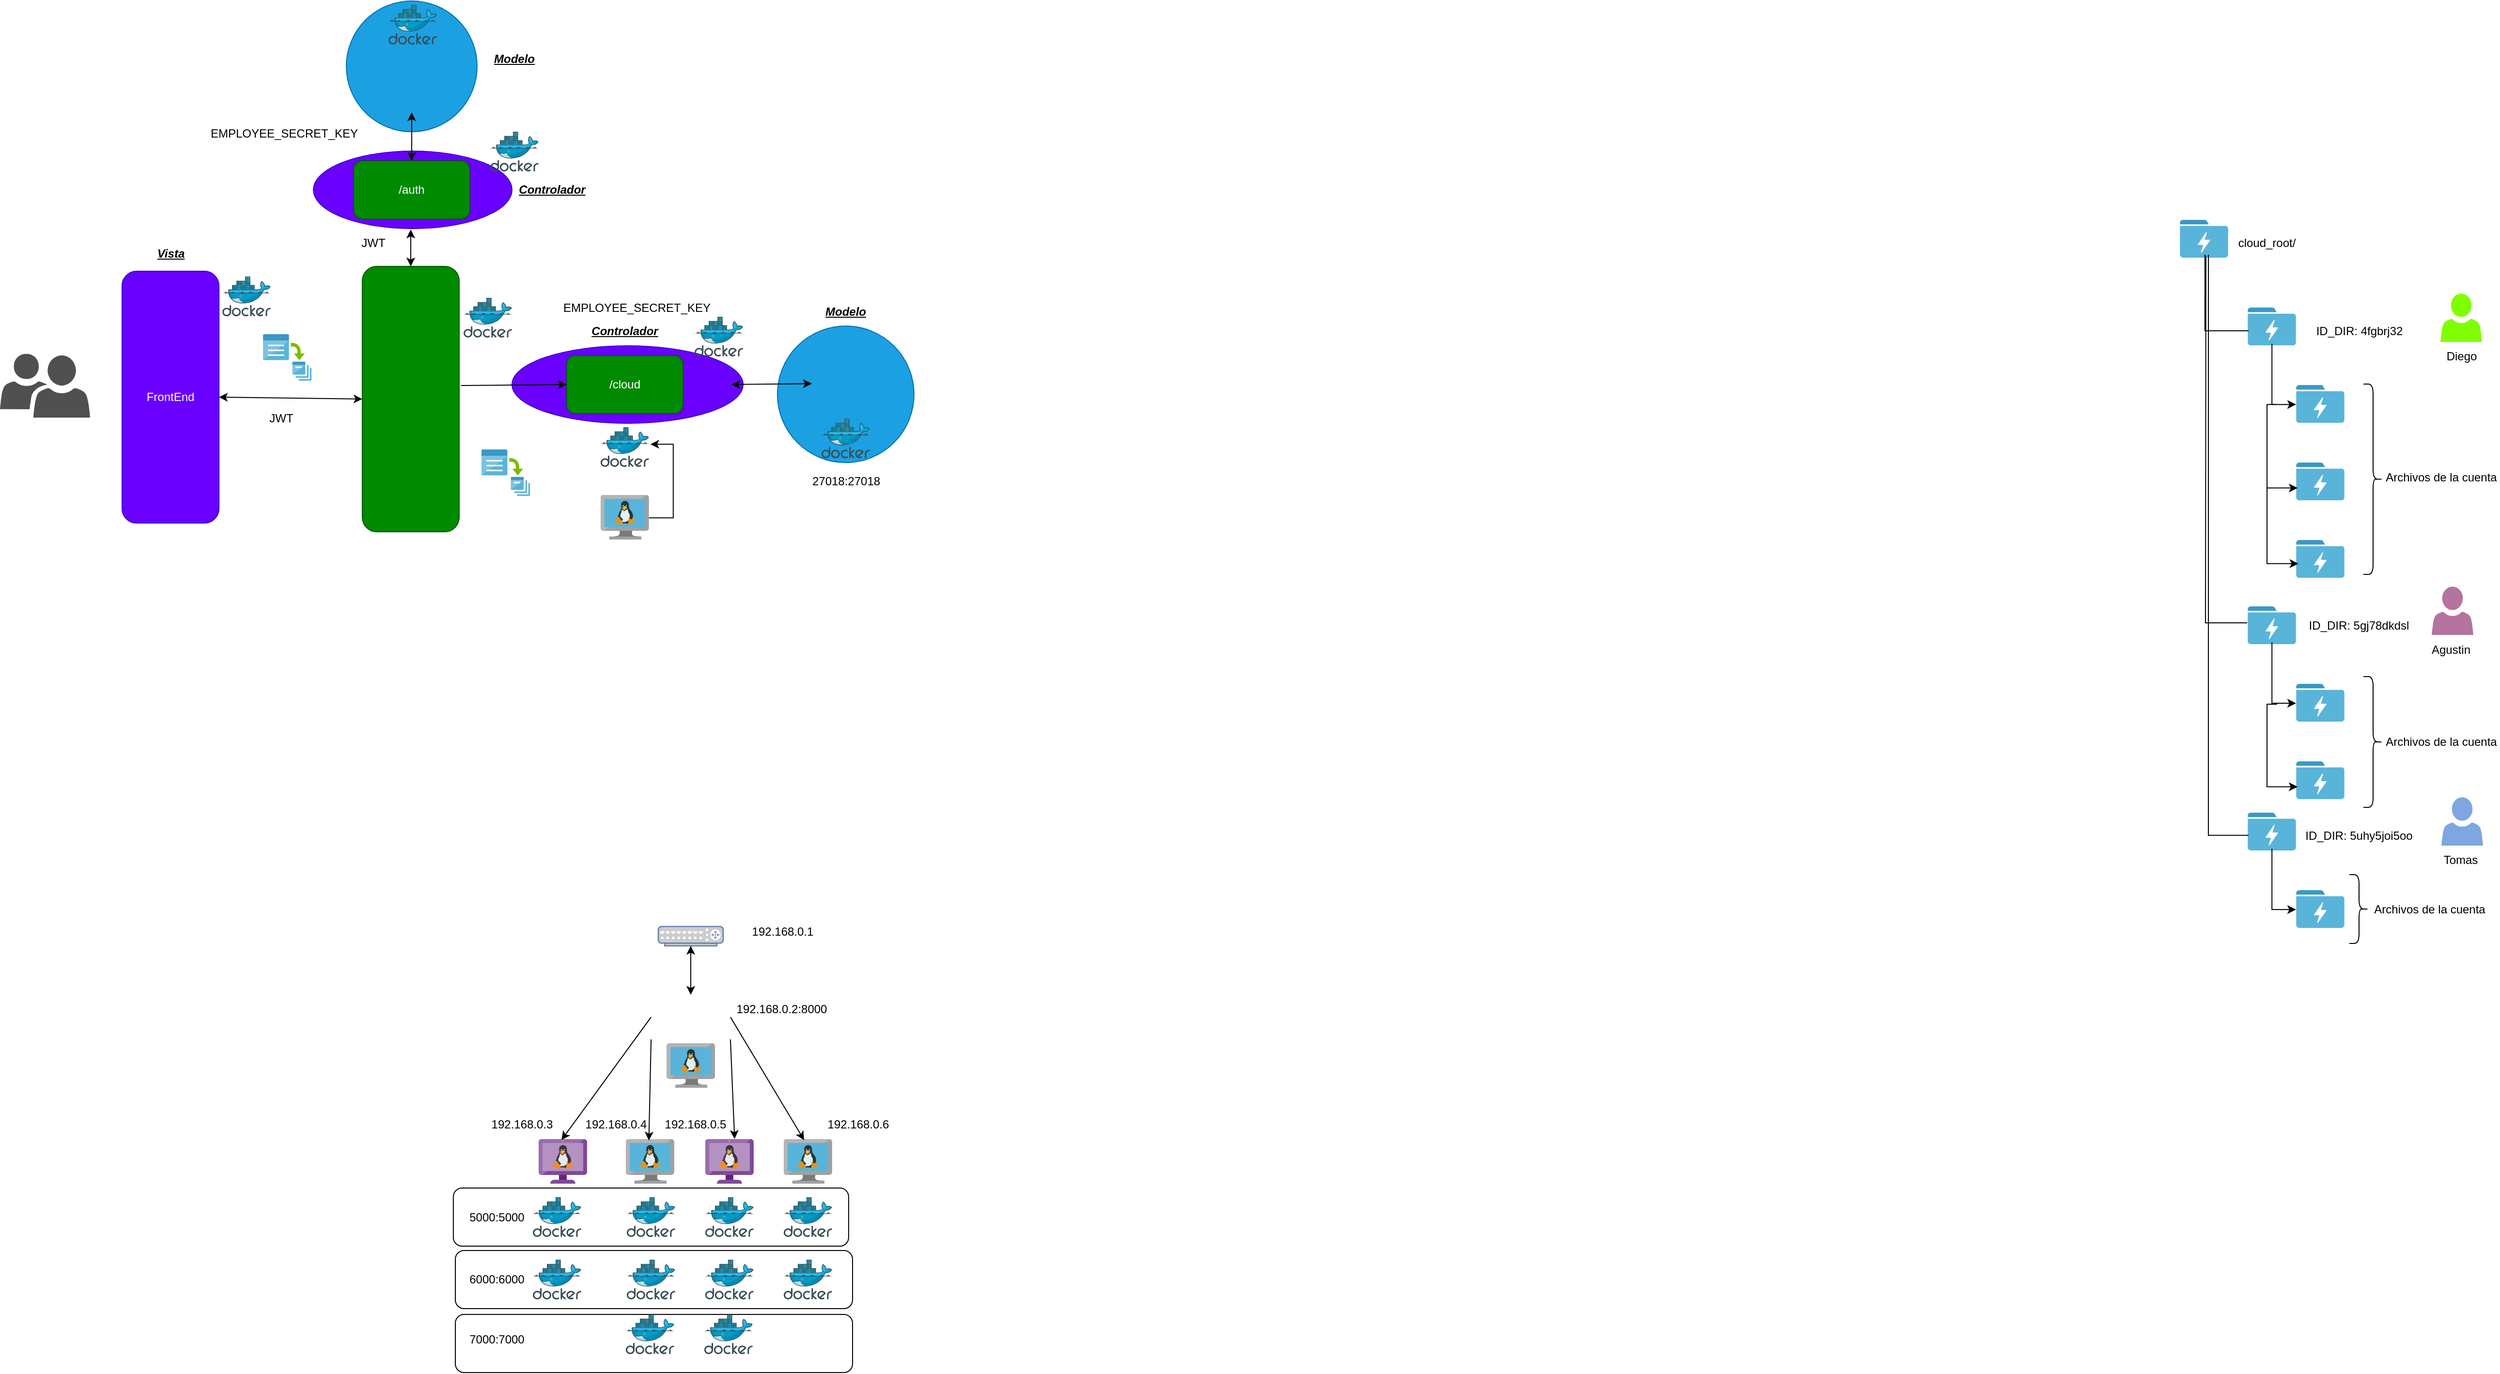 <mxfile>
    <diagram name="Página-1" id="3RQDp_vYsMKsHzHc4yRh">
        <mxGraphModel dx="175" dy="556" grid="1" gridSize="10" guides="1" tooltips="1" connect="1" arrows="1" fold="1" page="1" pageScale="1" pageWidth="827" pageHeight="1169" math="0" shadow="0">
            <root>
                <mxCell id="0"/>
                <mxCell id="1" parent="0"/>
                <mxCell id="14" value="" style="ellipse;whiteSpace=wrap;html=1;fillColor=#6a00ff;fontColor=#ffffff;strokeColor=#3700CC;" vertex="1" parent="1">
                    <mxGeometry x="1368.51" y="520" width="238.53" height="80" as="geometry"/>
                </mxCell>
                <mxCell id="13" value="" style="ellipse;whiteSpace=wrap;html=1;fillColor=#6a00ff;fontColor=#ffffff;strokeColor=#3700CC;" vertex="1" parent="1">
                    <mxGeometry x="1163.48" y="319" width="205.03" height="80" as="geometry"/>
                </mxCell>
                <mxCell id="9" value="" style="ellipse;whiteSpace=wrap;html=1;aspect=fixed;fillColor=#1ba1e2;fontColor=#ffffff;strokeColor=#006EAF;" vertex="1" parent="1">
                    <mxGeometry x="1642.46" y="499.59" width="140.97" height="140.97" as="geometry"/>
                </mxCell>
                <mxCell id="8" value="" style="ellipse;whiteSpace=wrap;html=1;aspect=fixed;fillColor=#1ba1e2;fontColor=#ffffff;strokeColor=#006EAF;" vertex="1" parent="1">
                    <mxGeometry x="1197.47" y="164" width="135" height="135" as="geometry"/>
                </mxCell>
                <mxCell id="InMVxaxeCT_G5kLAHGeh-51" value="" style="rounded=1;whiteSpace=wrap;html=1;" parent="1" vertex="1">
                    <mxGeometry x="1310" y="1520" width="410" height="60" as="geometry"/>
                </mxCell>
                <mxCell id="InMVxaxeCT_G5kLAHGeh-50" value="" style="rounded=1;whiteSpace=wrap;html=1;" parent="1" vertex="1">
                    <mxGeometry x="1310" y="1454" width="410" height="60" as="geometry"/>
                </mxCell>
                <mxCell id="InMVxaxeCT_G5kLAHGeh-49" value="" style="rounded=1;whiteSpace=wrap;html=1;" parent="1" vertex="1">
                    <mxGeometry x="1307.95" y="1389.5" width="408" height="60" as="geometry"/>
                </mxCell>
                <mxCell id="np63MpRmcKCv9q-ggZMW-1" value="" style="rounded=1;whiteSpace=wrap;html=1;rotation=90;fillColor=#008a00;fontColor=#ffffff;strokeColor=#005700;" parent="1" vertex="1">
                    <mxGeometry x="1126.97" y="525" width="274" height="100" as="geometry"/>
                </mxCell>
                <mxCell id="np63MpRmcKCv9q-ggZMW-4" value="" style="endArrow=classic;html=1;rounded=0;exitX=0.449;exitY=-0.018;exitDx=0;exitDy=0;entryX=0;entryY=0.5;entryDx=0;entryDy=0;exitPerimeter=0;" parent="1" source="np63MpRmcKCv9q-ggZMW-1" target="np63MpRmcKCv9q-ggZMW-9" edge="1">
                    <mxGeometry width="50" height="50" relative="1" as="geometry">
                        <mxPoint x="1476.97" y="610" as="sourcePoint"/>
                        <mxPoint x="1416.97" y="575" as="targetPoint"/>
                    </mxGeometry>
                </mxCell>
                <mxCell id="np63MpRmcKCv9q-ggZMW-9" value="/cloud" style="rounded=1;whiteSpace=wrap;html=1;fillColor=#008a00;fontColor=#ffffff;strokeColor=#005700;" parent="1" vertex="1">
                    <mxGeometry x="1424.92" y="530" width="120" height="60" as="geometry"/>
                </mxCell>
                <mxCell id="np63MpRmcKCv9q-ggZMW-12" value="" style="image;sketch=0;aspect=fixed;html=1;points=[];align=center;fontSize=12;image=img/lib/mscae/Docker.svg;" parent="1" vertex="1">
                    <mxGeometry x="1459.92" y="604" width="50" height="41" as="geometry"/>
                </mxCell>
                <mxCell id="np63MpRmcKCv9q-ggZMW-19" value="" style="image;sketch=0;aspect=fixed;html=1;points=[];align=center;fontSize=12;image=img/lib/mscae/VM_Linux.svg;" parent="1" vertex="1">
                    <mxGeometry x="1459.92" y="674" width="50" height="46" as="geometry"/>
                </mxCell>
                <mxCell id="np63MpRmcKCv9q-ggZMW-21" value="" style="endArrow=classic;html=1;rounded=0;exitX=1;exitY=0.514;exitDx=0;exitDy=0;exitPerimeter=0;entryX=1.027;entryY=0.431;entryDx=0;entryDy=0;entryPerimeter=0;edgeStyle=elbowEdgeStyle;" parent="1" source="np63MpRmcKCv9q-ggZMW-19" target="np63MpRmcKCv9q-ggZMW-12" edge="1">
                    <mxGeometry width="50" height="50" relative="1" as="geometry">
                        <mxPoint x="1644.92" y="544" as="sourcePoint"/>
                        <mxPoint x="1694.92" y="494" as="targetPoint"/>
                        <Array as="points">
                            <mxPoint x="1534.92" y="654"/>
                        </Array>
                    </mxGeometry>
                </mxCell>
                <mxCell id="np63MpRmcKCv9q-ggZMW-25" value="" style="shape=image;verticalLabelPosition=bottom;labelBackgroundColor=default;verticalAlign=top;aspect=fixed;imageAspect=0;image=https://www.f5.com/go/product/welcome-to-nginx.socialImage.png;" parent="1" vertex="1">
                    <mxGeometry x="1223.02" y="550" width="81.89" height="46.06" as="geometry"/>
                </mxCell>
                <mxCell id="np63MpRmcKCv9q-ggZMW-26" value="FrontEnd" style="rounded=1;whiteSpace=wrap;html=1;fillColor=#6a00ff;fontColor=#ffffff;strokeColor=#3700CC;" parent="1" vertex="1">
                    <mxGeometry x="966" y="443.03" width="100" height="260" as="geometry"/>
                </mxCell>
                <mxCell id="np63MpRmcKCv9q-ggZMW-27" value="" style="endArrow=classic;startArrow=classic;html=1;rounded=0;exitX=1;exitY=0.5;exitDx=0;exitDy=0;entryX=0.5;entryY=1;entryDx=0;entryDy=0;" parent="1" source="np63MpRmcKCv9q-ggZMW-26" target="np63MpRmcKCv9q-ggZMW-1" edge="1">
                    <mxGeometry width="50" height="50" relative="1" as="geometry">
                        <mxPoint x="1236.97" y="520" as="sourcePoint"/>
                        <mxPoint x="1286.97" y="470" as="targetPoint"/>
                    </mxGeometry>
                </mxCell>
                <mxCell id="np63MpRmcKCv9q-ggZMW-29" value="" style="sketch=0;pointerEvents=1;shadow=0;dashed=0;html=1;strokeColor=none;labelPosition=center;verticalLabelPosition=bottom;verticalAlign=top;align=center;fillColor=#505050;shape=mxgraph.mscae.intune.user_group" parent="1" vertex="1">
                    <mxGeometry x="840" y="528.09" width="93" height="66" as="geometry"/>
                </mxCell>
                <mxCell id="np63MpRmcKCv9q-ggZMW-30" value="" style="image;sketch=0;aspect=fixed;html=1;points=[];align=center;fontSize=12;image=img/lib/mscae/Batch_Accounts.svg;" parent="1" vertex="1">
                    <mxGeometry x="1111.5" y="508" width="50" height="48" as="geometry"/>
                </mxCell>
                <mxCell id="np63MpRmcKCv9q-ggZMW-33" value="" style="image;sketch=0;aspect=fixed;html=1;points=[];align=center;fontSize=12;image=img/lib/mscae/Batch_Accounts.svg;" parent="1" vertex="1">
                    <mxGeometry x="1336.97" y="627" width="50" height="48" as="geometry"/>
                </mxCell>
                <mxCell id="np63MpRmcKCv9q-ggZMW-35" value="" style="shape=image;verticalLabelPosition=bottom;labelBackgroundColor=default;verticalAlign=top;aspect=fixed;imageAspect=0;image=https://cdn.worldvectorlogo.com/logos/fastapi.svg;" parent="1" vertex="1">
                    <mxGeometry x="1554.92" y="540" width="40" height="40" as="geometry"/>
                </mxCell>
                <mxCell id="np63MpRmcKCv9q-ggZMW-41" value="EMPLOYEE_SECRET_KEY" style="text;html=1;align=center;verticalAlign=middle;resizable=0;points=[];autosize=1;strokeColor=none;fillColor=none;" parent="1" vertex="1">
                    <mxGeometry x="1043.02" y="285.5" width="180" height="30" as="geometry"/>
                </mxCell>
                <mxCell id="np63MpRmcKCv9q-ggZMW-42" value="" style="image;sketch=0;aspect=fixed;html=1;points=[];align=center;fontSize=12;image=img/lib/mscae/Data_Lake_Store.svg;" parent="1" vertex="1">
                    <mxGeometry x="3160" y="480.56" width="50" height="39" as="geometry"/>
                </mxCell>
                <mxCell id="np63MpRmcKCv9q-ggZMW-43" value="" style="image;sketch=0;aspect=fixed;html=1;points=[];align=center;fontSize=12;image=img/lib/mscae/Data_Lake_Store.svg;" parent="1" vertex="1">
                    <mxGeometry x="3210" y="560.56" width="50" height="39" as="geometry"/>
                </mxCell>
                <mxCell id="np63MpRmcKCv9q-ggZMW-44" value="" style="image;sketch=0;aspect=fixed;html=1;points=[];align=center;fontSize=12;image=img/lib/mscae/Data_Lake_Store.svg;" parent="1" vertex="1">
                    <mxGeometry x="3210" y="640.56" width="50" height="39" as="geometry"/>
                </mxCell>
                <mxCell id="np63MpRmcKCv9q-ggZMW-45" value="" style="image;sketch=0;aspect=fixed;html=1;points=[];align=center;fontSize=12;image=img/lib/mscae/Data_Lake_Store.svg;" parent="1" vertex="1">
                    <mxGeometry x="3210" y="720.56" width="50" height="39" as="geometry"/>
                </mxCell>
                <mxCell id="np63MpRmcKCv9q-ggZMW-46" value="" style="endArrow=classic;html=1;rounded=0;exitX=0.502;exitY=0.956;exitDx=0;exitDy=0;exitPerimeter=0;edgeStyle=orthogonalEdgeStyle;" parent="1" source="np63MpRmcKCv9q-ggZMW-42" edge="1">
                    <mxGeometry width="50" height="50" relative="1" as="geometry">
                        <mxPoint x="3290" y="590.56" as="sourcePoint"/>
                        <mxPoint x="3210" y="580.56" as="targetPoint"/>
                        <Array as="points">
                            <mxPoint x="3185" y="580.56"/>
                        </Array>
                    </mxGeometry>
                </mxCell>
                <mxCell id="np63MpRmcKCv9q-ggZMW-47" value="" style="endArrow=classic;html=1;rounded=0;entryX=0.032;entryY=0.673;entryDx=0;entryDy=0;entryPerimeter=0;edgeStyle=orthogonalEdgeStyle;" parent="1" target="np63MpRmcKCv9q-ggZMW-44" edge="1">
                    <mxGeometry width="50" height="50" relative="1" as="geometry">
                        <mxPoint x="3190" y="580.56" as="sourcePoint"/>
                        <mxPoint x="3330" y="640.56" as="targetPoint"/>
                        <Array as="points">
                            <mxPoint x="3180" y="581.56"/>
                            <mxPoint x="3180" y="666.56"/>
                        </Array>
                    </mxGeometry>
                </mxCell>
                <mxCell id="np63MpRmcKCv9q-ggZMW-48" value="" style="endArrow=classic;html=1;rounded=0;entryX=0.048;entryY=0.624;entryDx=0;entryDy=0;entryPerimeter=0;edgeStyle=orthogonalEdgeStyle;" parent="1" target="np63MpRmcKCv9q-ggZMW-45" edge="1">
                    <mxGeometry width="50" height="50" relative="1" as="geometry">
                        <mxPoint x="3180" y="660.56" as="sourcePoint"/>
                        <mxPoint x="3300" y="630.56" as="targetPoint"/>
                        <Array as="points">
                            <mxPoint x="3180" y="744.56"/>
                        </Array>
                    </mxGeometry>
                </mxCell>
                <mxCell id="np63MpRmcKCv9q-ggZMW-50" value="" style="sketch=0;pointerEvents=1;shadow=0;dashed=0;html=1;strokeColor=none;labelPosition=center;verticalLabelPosition=bottom;verticalAlign=top;align=center;fillColor=#80FF00;shape=mxgraph.mscae.intune.account_portal" parent="1" vertex="1">
                    <mxGeometry x="3359" y="466" width="43" height="50" as="geometry"/>
                </mxCell>
                <mxCell id="np63MpRmcKCv9q-ggZMW-51" value="" style="sketch=0;pointerEvents=1;shadow=0;dashed=0;html=1;strokeColor=none;labelPosition=center;verticalLabelPosition=bottom;verticalAlign=top;align=center;fillColor=#B5739D;shape=mxgraph.mscae.intune.account_portal" parent="1" vertex="1">
                    <mxGeometry x="3350" y="768.5" width="43" height="50" as="geometry"/>
                </mxCell>
                <mxCell id="np63MpRmcKCv9q-ggZMW-52" value="Diego" style="text;html=1;align=center;verticalAlign=middle;whiteSpace=wrap;rounded=0;" parent="1" vertex="1">
                    <mxGeometry x="3350.5" y="516" width="60" height="30" as="geometry"/>
                </mxCell>
                <mxCell id="np63MpRmcKCv9q-ggZMW-53" value="Agustin" style="text;html=1;align=center;verticalAlign=middle;whiteSpace=wrap;rounded=0;" parent="1" vertex="1">
                    <mxGeometry x="3340" y="818.5" width="60" height="30" as="geometry"/>
                </mxCell>
                <mxCell id="np63MpRmcKCv9q-ggZMW-54" value="" style="sketch=0;pointerEvents=1;shadow=0;dashed=0;html=1;strokeColor=none;labelPosition=center;verticalLabelPosition=bottom;verticalAlign=top;align=center;fillColor=#7EA6E0;shape=mxgraph.mscae.intune.account_portal" parent="1" vertex="1">
                    <mxGeometry x="3360" y="986" width="43" height="50" as="geometry"/>
                </mxCell>
                <mxCell id="np63MpRmcKCv9q-ggZMW-55" value="Tomas" style="text;html=1;align=center;verticalAlign=middle;whiteSpace=wrap;rounded=0;" parent="1" vertex="1">
                    <mxGeometry x="3350" y="1036" width="60" height="30" as="geometry"/>
                </mxCell>
                <mxCell id="InMVxaxeCT_G5kLAHGeh-10" value="" style="shape=image;verticalLabelPosition=bottom;labelBackgroundColor=default;verticalAlign=top;aspect=fixed;imageAspect=0;image=https://www.kdeblog.com/wp-content/uploads/2015/09/RH_Fedora_logo_web.jpg;" parent="1" vertex="1">
                    <mxGeometry x="1467.42" y="654.24" width="35" height="19.76" as="geometry"/>
                </mxCell>
                <mxCell id="InMVxaxeCT_G5kLAHGeh-15" value="" style="image;sketch=0;aspect=fixed;html=1;points=[];align=center;fontSize=12;image=img/lib/mscae/VM_Linux_Non_Azure.svg;" parent="1" vertex="1">
                    <mxGeometry x="1395.95" y="1339" width="50" height="46" as="geometry"/>
                </mxCell>
                <mxCell id="InMVxaxeCT_G5kLAHGeh-16" value="" style="image;sketch=0;aspect=fixed;html=1;points=[];align=center;fontSize=12;image=img/lib/mscae/VM_Linux.svg;" parent="1" vertex="1">
                    <mxGeometry x="1485.95" y="1339" width="50" height="46" as="geometry"/>
                </mxCell>
                <mxCell id="InMVxaxeCT_G5kLAHGeh-20" value="" style="image;sketch=0;aspect=fixed;html=1;points=[];align=center;fontSize=12;image=img/lib/mscae/VM_Linux_Non_Azure.svg;" parent="1" vertex="1">
                    <mxGeometry x="1567.95" y="1339" width="50" height="46" as="geometry"/>
                </mxCell>
                <mxCell id="InMVxaxeCT_G5kLAHGeh-21" value="" style="image;sketch=0;aspect=fixed;html=1;points=[];align=center;fontSize=12;image=img/lib/mscae/VM_Linux.svg;" parent="1" vertex="1">
                    <mxGeometry x="1648.95" y="1339" width="50" height="46" as="geometry"/>
                </mxCell>
                <mxCell id="InMVxaxeCT_G5kLAHGeh-22" value="" style="image;sketch=0;aspect=fixed;html=1;points=[];align=center;fontSize=12;image=img/lib/mscae/Docker.svg;" parent="1" vertex="1">
                    <mxGeometry x="1390" y="1399" width="50" height="41" as="geometry"/>
                </mxCell>
                <mxCell id="InMVxaxeCT_G5kLAHGeh-23" value="" style="image;sketch=0;aspect=fixed;html=1;points=[];align=center;fontSize=12;image=img/lib/mscae/Docker.svg;" parent="1" vertex="1">
                    <mxGeometry x="1390" y="1463.5" width="50" height="41" as="geometry"/>
                </mxCell>
                <mxCell id="InMVxaxeCT_G5kLAHGeh-24" value="" style="image;sketch=0;aspect=fixed;html=1;points=[];align=center;fontSize=12;image=img/lib/mscae/Docker.svg;" parent="1" vertex="1">
                    <mxGeometry x="1486.95" y="1399" width="50" height="41" as="geometry"/>
                </mxCell>
                <mxCell id="InMVxaxeCT_G5kLAHGeh-25" value="" style="image;sketch=0;aspect=fixed;html=1;points=[];align=center;fontSize=12;image=img/lib/mscae/Docker.svg;" parent="1" vertex="1">
                    <mxGeometry x="1486.95" y="1463.5" width="50" height="41" as="geometry"/>
                </mxCell>
                <mxCell id="InMVxaxeCT_G5kLAHGeh-26" value="" style="image;sketch=0;aspect=fixed;html=1;points=[];align=center;fontSize=12;image=img/lib/mscae/Docker.svg;" parent="1" vertex="1">
                    <mxGeometry x="1567.95" y="1399" width="50" height="41" as="geometry"/>
                </mxCell>
                <mxCell id="InMVxaxeCT_G5kLAHGeh-27" value="" style="image;sketch=0;aspect=fixed;html=1;points=[];align=center;fontSize=12;image=img/lib/mscae/Docker.svg;" parent="1" vertex="1">
                    <mxGeometry x="1567.95" y="1463.5" width="50" height="41" as="geometry"/>
                </mxCell>
                <mxCell id="InMVxaxeCT_G5kLAHGeh-28" value="" style="image;sketch=0;aspect=fixed;html=1;points=[];align=center;fontSize=12;image=img/lib/mscae/Docker.svg;" parent="1" vertex="1">
                    <mxGeometry x="1648.95" y="1399" width="50" height="41" as="geometry"/>
                </mxCell>
                <mxCell id="InMVxaxeCT_G5kLAHGeh-29" value="" style="image;sketch=0;aspect=fixed;html=1;points=[];align=center;fontSize=12;image=img/lib/mscae/Docker.svg;" parent="1" vertex="1">
                    <mxGeometry x="1648.95" y="1463.5" width="50" height="41" as="geometry"/>
                </mxCell>
                <mxCell id="InMVxaxeCT_G5kLAHGeh-30" value="" style="image;sketch=0;aspect=fixed;html=1;points=[];align=center;fontSize=12;image=img/lib/mscae/Docker.svg;" parent="1" vertex="1">
                    <mxGeometry x="1485.95" y="1520" width="50" height="41" as="geometry"/>
                </mxCell>
                <mxCell id="InMVxaxeCT_G5kLAHGeh-31" value="" style="image;sketch=0;aspect=fixed;html=1;points=[];align=center;fontSize=12;image=img/lib/mscae/Docker.svg;" parent="1" vertex="1">
                    <mxGeometry x="1566.95" y="1520" width="50" height="41" as="geometry"/>
                </mxCell>
                <mxCell id="InMVxaxeCT_G5kLAHGeh-32" value="" style="image;sketch=0;aspect=fixed;html=1;points=[];align=center;fontSize=12;image=img/lib/mscae/VM_Linux.svg;" parent="1" vertex="1">
                    <mxGeometry x="1528" y="1240" width="50" height="46" as="geometry"/>
                </mxCell>
                <mxCell id="InMVxaxeCT_G5kLAHGeh-33" value="" style="shape=image;verticalLabelPosition=bottom;labelBackgroundColor=default;verticalAlign=top;aspect=fixed;imageAspect=0;image=https://www.f5.com/go/product/welcome-to-nginx.socialImage.png;" parent="1" vertex="1">
                    <mxGeometry x="1512.05" y="1190" width="81.89" height="46.06" as="geometry"/>
                </mxCell>
                <mxCell id="InMVxaxeCT_G5kLAHGeh-34" value="" style="fontColor=#0066CC;verticalAlign=top;verticalLabelPosition=bottom;labelPosition=center;align=center;html=1;outlineConnect=0;fillColor=#CCCCCC;strokeColor=#6881B3;gradientColor=none;gradientDirection=north;strokeWidth=2;shape=mxgraph.networks.router;" parent="1" vertex="1">
                    <mxGeometry x="1519.49" y="1119.5" width="67.01" height="20" as="geometry"/>
                </mxCell>
                <mxCell id="InMVxaxeCT_G5kLAHGeh-35" value="" style="endArrow=classic;startArrow=classic;html=1;rounded=0;entryX=0.5;entryY=1;entryDx=0;entryDy=0;entryPerimeter=0;exitX=0.5;exitY=0;exitDx=0;exitDy=0;" parent="1" source="InMVxaxeCT_G5kLAHGeh-33" target="InMVxaxeCT_G5kLAHGeh-34" edge="1">
                    <mxGeometry width="50" height="50" relative="1" as="geometry">
                        <mxPoint x="1650" y="1220" as="sourcePoint"/>
                        <mxPoint x="1700" y="1170" as="targetPoint"/>
                    </mxGeometry>
                </mxCell>
                <mxCell id="InMVxaxeCT_G5kLAHGeh-36" value="" style="endArrow=classic;html=1;rounded=0;exitX=0;exitY=0.5;exitDx=0;exitDy=0;entryX=0.473;entryY=0.019;entryDx=0;entryDy=0;entryPerimeter=0;" parent="1" source="InMVxaxeCT_G5kLAHGeh-33" target="InMVxaxeCT_G5kLAHGeh-15" edge="1">
                    <mxGeometry width="50" height="50" relative="1" as="geometry">
                        <mxPoint x="1640" y="1360" as="sourcePoint"/>
                        <mxPoint x="1690" y="1310" as="targetPoint"/>
                    </mxGeometry>
                </mxCell>
                <mxCell id="InMVxaxeCT_G5kLAHGeh-37" value="" style="endArrow=classic;html=1;rounded=0;exitX=0;exitY=1;exitDx=0;exitDy=0;entryX=0.476;entryY=0.03;entryDx=0;entryDy=0;entryPerimeter=0;" parent="1" source="InMVxaxeCT_G5kLAHGeh-33" target="InMVxaxeCT_G5kLAHGeh-16" edge="1">
                    <mxGeometry width="50" height="50" relative="1" as="geometry">
                        <mxPoint x="1522" y="1223" as="sourcePoint"/>
                        <mxPoint x="1430" y="1350" as="targetPoint"/>
                    </mxGeometry>
                </mxCell>
                <mxCell id="InMVxaxeCT_G5kLAHGeh-38" value="" style="endArrow=classic;html=1;rounded=0;exitX=1;exitY=1;exitDx=0;exitDy=0;entryX=0.606;entryY=-0.004;entryDx=0;entryDy=0;entryPerimeter=0;" parent="1" source="InMVxaxeCT_G5kLAHGeh-33" target="InMVxaxeCT_G5kLAHGeh-20" edge="1">
                    <mxGeometry width="50" height="50" relative="1" as="geometry">
                        <mxPoint x="1588.5" y="1235" as="sourcePoint"/>
                        <mxPoint x="1586.5" y="1339" as="targetPoint"/>
                    </mxGeometry>
                </mxCell>
                <mxCell id="InMVxaxeCT_G5kLAHGeh-39" value="" style="endArrow=classic;html=1;rounded=0;exitX=1;exitY=0.5;exitDx=0;exitDy=0;entryX=0.421;entryY=0.022;entryDx=0;entryDy=0;entryPerimeter=0;" parent="1" source="InMVxaxeCT_G5kLAHGeh-33" target="InMVxaxeCT_G5kLAHGeh-21" edge="1">
                    <mxGeometry width="50" height="50" relative="1" as="geometry">
                        <mxPoint x="1593.94" y="1206" as="sourcePoint"/>
                        <mxPoint x="1597.94" y="1309" as="targetPoint"/>
                    </mxGeometry>
                </mxCell>
                <mxCell id="InMVxaxeCT_G5kLAHGeh-40" value="192.168.0.1" style="text;html=1;align=center;verticalAlign=middle;whiteSpace=wrap;rounded=0;" parent="1" vertex="1">
                    <mxGeometry x="1617.95" y="1110" width="60" height="30" as="geometry"/>
                </mxCell>
                <mxCell id="InMVxaxeCT_G5kLAHGeh-41" value="192.168.0.2:8000" style="text;html=1;align=center;verticalAlign=middle;whiteSpace=wrap;rounded=0;" parent="1" vertex="1">
                    <mxGeometry x="1616.95" y="1190" width="60" height="30" as="geometry"/>
                </mxCell>
                <mxCell id="InMVxaxeCT_G5kLAHGeh-42" value="192.168.0.3" style="text;html=1;align=center;verticalAlign=middle;whiteSpace=wrap;rounded=0;" parent="1" vertex="1">
                    <mxGeometry x="1342.94" y="1309" width="72.06" height="30" as="geometry"/>
                </mxCell>
                <mxCell id="InMVxaxeCT_G5kLAHGeh-43" value="192.168.0.4" style="text;html=1;align=center;verticalAlign=middle;whiteSpace=wrap;rounded=0;" parent="1" vertex="1">
                    <mxGeometry x="1440" y="1309" width="72.06" height="30" as="geometry"/>
                </mxCell>
                <mxCell id="InMVxaxeCT_G5kLAHGeh-44" value="192.168.0.5" style="text;html=1;align=center;verticalAlign=middle;whiteSpace=wrap;rounded=0;" parent="1" vertex="1">
                    <mxGeometry x="1521.88" y="1309" width="72.06" height="30" as="geometry"/>
                </mxCell>
                <mxCell id="InMVxaxeCT_G5kLAHGeh-45" value="192.168.0.6" style="text;html=1;align=center;verticalAlign=middle;whiteSpace=wrap;rounded=0;" parent="1" vertex="1">
                    <mxGeometry x="1690" y="1309" width="72.06" height="30" as="geometry"/>
                </mxCell>
                <mxCell id="InMVxaxeCT_G5kLAHGeh-46" value="5000:5000" style="text;html=1;align=center;verticalAlign=middle;whiteSpace=wrap;rounded=0;" parent="1" vertex="1">
                    <mxGeometry x="1323" y="1404.5" width="60" height="30" as="geometry"/>
                </mxCell>
                <mxCell id="InMVxaxeCT_G5kLAHGeh-47" value="6000:6000" style="text;html=1;align=center;verticalAlign=middle;whiteSpace=wrap;rounded=0;" parent="1" vertex="1">
                    <mxGeometry x="1323" y="1469" width="60" height="30" as="geometry"/>
                </mxCell>
                <mxCell id="InMVxaxeCT_G5kLAHGeh-48" value="7000:7000" style="text;html=1;align=center;verticalAlign=middle;whiteSpace=wrap;rounded=0;" parent="1" vertex="1">
                    <mxGeometry x="1323" y="1531" width="60" height="30" as="geometry"/>
                </mxCell>
                <mxCell id="InMVxaxeCT_G5kLAHGeh-52" value="" style="shape=image;verticalLabelPosition=bottom;labelBackgroundColor=default;verticalAlign=top;aspect=fixed;imageAspect=0;image=https://static.stocktitan.net/company-logo/mdb-lg.png;" parent="1" vertex="1">
                    <mxGeometry x="1229.97" y="209" width="70" height="70" as="geometry"/>
                </mxCell>
                <mxCell id="InMVxaxeCT_G5kLAHGeh-56" value="" style="endArrow=classic;startArrow=classic;html=1;rounded=0;exitX=0;exitY=0.5;exitDx=0;exitDy=0;" parent="1" source="np63MpRmcKCv9q-ggZMW-1" edge="1">
                    <mxGeometry width="50" height="50" relative="1" as="geometry">
                        <mxPoint x="1251.02" y="440" as="sourcePoint"/>
                        <mxPoint x="1264" y="400" as="targetPoint"/>
                    </mxGeometry>
                </mxCell>
                <mxCell id="InMVxaxeCT_G5kLAHGeh-58" value="/auth" style="rounded=1;whiteSpace=wrap;html=1;fillColor=#008a00;fontColor=#ffffff;strokeColor=#005700;" parent="1" vertex="1">
                    <mxGeometry x="1204.97" y="329" width="120" height="60" as="geometry"/>
                </mxCell>
                <mxCell id="InMVxaxeCT_G5kLAHGeh-60" value="" style="endArrow=classic;startArrow=classic;html=1;rounded=0;exitX=0.5;exitY=0;exitDx=0;exitDy=0;entryX=0.5;entryY=1;entryDx=0;entryDy=0;" parent="1" source="InMVxaxeCT_G5kLAHGeh-58" target="InMVxaxeCT_G5kLAHGeh-52" edge="1">
                    <mxGeometry width="50" height="50" relative="1" as="geometry">
                        <mxPoint x="1556.97" y="479" as="sourcePoint"/>
                        <mxPoint x="1606.97" y="429" as="targetPoint"/>
                    </mxGeometry>
                </mxCell>
                <mxCell id="InMVxaxeCT_G5kLAHGeh-69" value="" style="shape=image;verticalLabelPosition=bottom;labelBackgroundColor=default;verticalAlign=top;aspect=fixed;imageAspect=0;image=https://static.stocktitan.net/company-logo/mdb-lg.png;" parent="1" vertex="1">
                    <mxGeometry x="1677.95" y="524.03" width="70" height="70" as="geometry"/>
                </mxCell>
                <mxCell id="InMVxaxeCT_G5kLAHGeh-72" value="" style="image;sketch=0;aspect=fixed;html=1;points=[];align=center;fontSize=12;image=img/lib/mscae/Docker.svg;" parent="1" vertex="1">
                    <mxGeometry x="1687.95" y="595.09" width="50" height="41" as="geometry"/>
                </mxCell>
                <mxCell id="InMVxaxeCT_G5kLAHGeh-74" value="EMPLOYEE_SECRET_KEY" style="text;html=1;align=center;verticalAlign=middle;resizable=0;points=[];autosize=1;strokeColor=none;fillColor=none;" parent="1" vertex="1">
                    <mxGeometry x="1406.5" y="466" width="180" height="30" as="geometry"/>
                </mxCell>
                <mxCell id="2" value="JWT" style="text;html=1;align=center;verticalAlign=middle;resizable=0;points=[];autosize=1;strokeColor=none;fillColor=none;" parent="1" vertex="1">
                    <mxGeometry x="1199.97" y="399" width="50" height="30" as="geometry"/>
                </mxCell>
                <mxCell id="3" value="JWT" style="text;html=1;align=center;verticalAlign=middle;resizable=0;points=[];autosize=1;strokeColor=none;fillColor=none;" parent="1" vertex="1">
                    <mxGeometry x="1104.53" y="580" width="50" height="30" as="geometry"/>
                </mxCell>
                <mxCell id="6" value="27018:27018" style="text;html=1;align=center;verticalAlign=middle;resizable=0;points=[];autosize=1;strokeColor=none;fillColor=none;" parent="1" vertex="1">
                    <mxGeometry x="1667.95" y="645.06" width="90" height="30" as="geometry"/>
                </mxCell>
                <mxCell id="-V4IvcpDedta8-rEn43X-6" value="" style="image;sketch=0;aspect=fixed;html=1;points=[];align=center;fontSize=12;image=img/lib/mscae/Data_Lake_Store.svg;" parent="1" vertex="1">
                    <mxGeometry x="3160" y="789" width="50" height="39" as="geometry"/>
                </mxCell>
                <mxCell id="-V4IvcpDedta8-rEn43X-7" value="" style="image;sketch=0;aspect=fixed;html=1;points=[];align=center;fontSize=12;image=img/lib/mscae/Data_Lake_Store.svg;" parent="1" vertex="1">
                    <mxGeometry x="3210" y="869" width="50" height="39" as="geometry"/>
                </mxCell>
                <mxCell id="-V4IvcpDedta8-rEn43X-8" value="" style="image;sketch=0;aspect=fixed;html=1;points=[];align=center;fontSize=12;image=img/lib/mscae/Data_Lake_Store.svg;" parent="1" vertex="1">
                    <mxGeometry x="3210" y="949" width="50" height="39" as="geometry"/>
                </mxCell>
                <mxCell id="-V4IvcpDedta8-rEn43X-10" value="" style="endArrow=classic;html=1;rounded=0;exitX=0.502;exitY=0.956;exitDx=0;exitDy=0;exitPerimeter=0;edgeStyle=orthogonalEdgeStyle;" parent="1" source="-V4IvcpDedta8-rEn43X-6" edge="1">
                    <mxGeometry width="50" height="50" relative="1" as="geometry">
                        <mxPoint x="3290" y="899" as="sourcePoint"/>
                        <mxPoint x="3210" y="889" as="targetPoint"/>
                        <Array as="points">
                            <mxPoint x="3185" y="889"/>
                        </Array>
                    </mxGeometry>
                </mxCell>
                <mxCell id="-V4IvcpDedta8-rEn43X-11" value="" style="endArrow=classic;html=1;rounded=0;entryX=0.032;entryY=0.673;entryDx=0;entryDy=0;entryPerimeter=0;edgeStyle=orthogonalEdgeStyle;" parent="1" target="-V4IvcpDedta8-rEn43X-8" edge="1">
                    <mxGeometry width="50" height="50" relative="1" as="geometry">
                        <mxPoint x="3190" y="889" as="sourcePoint"/>
                        <mxPoint x="3330" y="949" as="targetPoint"/>
                        <Array as="points">
                            <mxPoint x="3180" y="890"/>
                            <mxPoint x="3180" y="975"/>
                        </Array>
                    </mxGeometry>
                </mxCell>
                <mxCell id="-V4IvcpDedta8-rEn43X-13" value="" style="image;sketch=0;aspect=fixed;html=1;points=[];align=center;fontSize=12;image=img/lib/mscae/Data_Lake_Store.svg;" parent="1" vertex="1">
                    <mxGeometry x="3160" y="1002" width="50" height="39" as="geometry"/>
                </mxCell>
                <mxCell id="-V4IvcpDedta8-rEn43X-14" value="" style="image;sketch=0;aspect=fixed;html=1;points=[];align=center;fontSize=12;image=img/lib/mscae/Data_Lake_Store.svg;" parent="1" vertex="1">
                    <mxGeometry x="3210" y="1082" width="50" height="39" as="geometry"/>
                </mxCell>
                <mxCell id="-V4IvcpDedta8-rEn43X-17" value="" style="endArrow=classic;html=1;rounded=0;exitX=0.502;exitY=0.956;exitDx=0;exitDy=0;exitPerimeter=0;edgeStyle=orthogonalEdgeStyle;" parent="1" source="-V4IvcpDedta8-rEn43X-13" edge="1">
                    <mxGeometry width="50" height="50" relative="1" as="geometry">
                        <mxPoint x="3290" y="1112" as="sourcePoint"/>
                        <mxPoint x="3210" y="1102" as="targetPoint"/>
                        <Array as="points">
                            <mxPoint x="3185" y="1102"/>
                        </Array>
                    </mxGeometry>
                </mxCell>
                <mxCell id="-V4IvcpDedta8-rEn43X-20" value="" style="image;sketch=0;aspect=fixed;html=1;points=[];align=center;fontSize=12;image=img/lib/mscae/Data_Lake_Store.svg;" parent="1" vertex="1">
                    <mxGeometry x="3090" y="390" width="50" height="39" as="geometry"/>
                </mxCell>
                <mxCell id="-V4IvcpDedta8-rEn43X-21" value="" style="endArrow=none;html=1;rounded=0;exitX=0.519;exitY=0.92;exitDx=0;exitDy=0;exitPerimeter=0;entryX=0.019;entryY=0.609;entryDx=0;entryDy=0;entryPerimeter=0;edgeStyle=elbowEdgeStyle;elbow=vertical;" parent="1" source="-V4IvcpDedta8-rEn43X-20" target="np63MpRmcKCv9q-ggZMW-42" edge="1">
                    <mxGeometry width="50" height="50" relative="1" as="geometry">
                        <mxPoint x="2750" y="672.5" as="sourcePoint"/>
                        <mxPoint x="2800" y="622.5" as="targetPoint"/>
                        <Array as="points">
                            <mxPoint x="3116" y="504.5"/>
                        </Array>
                    </mxGeometry>
                </mxCell>
                <mxCell id="-V4IvcpDedta8-rEn43X-23" value="" style="endArrow=none;html=1;rounded=0;entryX=-0.01;entryY=0.436;entryDx=0;entryDy=0;entryPerimeter=0;exitX=0.539;exitY=0.954;exitDx=0;exitDy=0;exitPerimeter=0;edgeStyle=elbowEdgeStyle;" parent="1" source="-V4IvcpDedta8-rEn43X-20" target="-V4IvcpDedta8-rEn43X-6" edge="1">
                    <mxGeometry width="50" height="50" relative="1" as="geometry">
                        <mxPoint x="3119.5" y="496" as="sourcePoint"/>
                        <mxPoint x="3199.5" y="646" as="targetPoint"/>
                        <Array as="points">
                            <mxPoint x="3116.5" y="616"/>
                        </Array>
                    </mxGeometry>
                </mxCell>
                <mxCell id="-V4IvcpDedta8-rEn43X-24" value="" style="endArrow=none;html=1;rounded=0;entryX=0.018;entryY=0.6;entryDx=0;entryDy=0;entryPerimeter=0;edgeStyle=elbowEdgeStyle;" parent="1" target="-V4IvcpDedta8-rEn43X-13" edge="1">
                    <mxGeometry width="50" height="50" relative="1" as="geometry">
                        <mxPoint x="3119.5" y="426" as="sourcePoint"/>
                        <mxPoint x="3150" y="1025" as="targetPoint"/>
                        <Array as="points">
                            <mxPoint x="3119.5" y="1022"/>
                        </Array>
                    </mxGeometry>
                </mxCell>
                <mxCell id="-V4IvcpDedta8-rEn43X-25" value="cloud_root/" style="text;html=1;align=center;verticalAlign=middle;whiteSpace=wrap;rounded=0;" parent="1" vertex="1">
                    <mxGeometry x="3150" y="399" width="60" height="30" as="geometry"/>
                </mxCell>
                <mxCell id="-V4IvcpDedta8-rEn43X-26" value="ID_DIR: 4fgbrj32" style="text;html=1;align=center;verticalAlign=middle;whiteSpace=wrap;rounded=0;" parent="1" vertex="1">
                    <mxGeometry x="3219.75" y="489.56" width="110.5" height="30" as="geometry"/>
                </mxCell>
                <mxCell id="-V4IvcpDedta8-rEn43X-27" value="ID_DIR: 5gj78dkdsl" style="text;html=1;align=center;verticalAlign=middle;whiteSpace=wrap;rounded=0;" parent="1" vertex="1">
                    <mxGeometry x="3210" y="793.5" width="130" height="30" as="geometry"/>
                </mxCell>
                <mxCell id="-V4IvcpDedta8-rEn43X-28" value="ID_DIR: 5uhy5joi5oo" style="text;html=1;align=center;verticalAlign=middle;whiteSpace=wrap;rounded=0;" parent="1" vertex="1">
                    <mxGeometry x="3210" y="1011" width="130" height="30" as="geometry"/>
                </mxCell>
                <mxCell id="-V4IvcpDedta8-rEn43X-29" value="" style="shape=curlyBracket;whiteSpace=wrap;html=1;rounded=1;flipH=1;labelPosition=right;verticalLabelPosition=middle;align=left;verticalAlign=middle;" parent="1" vertex="1">
                    <mxGeometry x="3279.5" y="559.56" width="20" height="196.44" as="geometry"/>
                </mxCell>
                <mxCell id="-V4IvcpDedta8-rEn43X-30" value="Archivos de la cuenta" style="text;html=1;align=center;verticalAlign=middle;whiteSpace=wrap;rounded=0;" parent="1" vertex="1">
                    <mxGeometry x="3299.5" y="640.56" width="120" height="30" as="geometry"/>
                </mxCell>
                <mxCell id="-V4IvcpDedta8-rEn43X-31" value="" style="shape=curlyBracket;whiteSpace=wrap;html=1;rounded=1;flipH=1;labelPosition=right;verticalLabelPosition=middle;align=left;verticalAlign=middle;" parent="1" vertex="1">
                    <mxGeometry x="3279.5" y="861.53" width="20" height="135" as="geometry"/>
                </mxCell>
                <mxCell id="-V4IvcpDedta8-rEn43X-32" value="Archivos de la cuenta" style="text;html=1;align=center;verticalAlign=middle;whiteSpace=wrap;rounded=0;" parent="1" vertex="1">
                    <mxGeometry x="3299.5" y="914.03" width="120" height="30" as="geometry"/>
                </mxCell>
                <mxCell id="-V4IvcpDedta8-rEn43X-33" value="" style="shape=curlyBracket;whiteSpace=wrap;html=1;rounded=1;flipH=1;labelPosition=right;verticalLabelPosition=middle;align=left;verticalAlign=middle;" parent="1" vertex="1">
                    <mxGeometry x="3265" y="1066" width="20" height="71" as="geometry"/>
                </mxCell>
                <mxCell id="-V4IvcpDedta8-rEn43X-34" value="Archivos de la cuenta" style="text;html=1;align=center;verticalAlign=middle;whiteSpace=wrap;rounded=0;" parent="1" vertex="1">
                    <mxGeometry x="3285" y="1086.5" width="125.5" height="30" as="geometry"/>
                </mxCell>
                <mxCell id="7" value="" style="endArrow=classic;startArrow=classic;html=1;exitX=1;exitY=0.5;exitDx=0;exitDy=0;entryX=0;entryY=0.5;entryDx=0;entryDy=0;" edge="1" parent="1" source="np63MpRmcKCv9q-ggZMW-35" target="InMVxaxeCT_G5kLAHGeh-69">
                    <mxGeometry width="50" height="50" relative="1" as="geometry">
                        <mxPoint x="1790" y="720" as="sourcePoint"/>
                        <mxPoint x="1840" y="670" as="targetPoint"/>
                    </mxGeometry>
                </mxCell>
                <mxCell id="10" value="Modelo" style="text;html=1;strokeColor=none;fillColor=none;align=center;verticalAlign=middle;whiteSpace=wrap;rounded=0;fontStyle=7" vertex="1" parent="1">
                    <mxGeometry x="1340.95" y="209" width="60" height="30" as="geometry"/>
                </mxCell>
                <mxCell id="11" value="Modelo" style="text;html=1;strokeColor=none;fillColor=none;align=center;verticalAlign=middle;whiteSpace=wrap;rounded=0;fontStyle=7" vertex="1" parent="1">
                    <mxGeometry x="1682.95" y="470" width="60" height="30" as="geometry"/>
                </mxCell>
                <mxCell id="12" value="" style="image;sketch=0;aspect=fixed;html=1;points=[];align=center;fontSize=12;image=img/lib/mscae/Docker.svg;" vertex="1" parent="1">
                    <mxGeometry x="1241" y="168" width="50" height="41" as="geometry"/>
                </mxCell>
                <mxCell id="15" value="Controlador" style="text;html=1;strokeColor=none;fillColor=none;align=center;verticalAlign=middle;whiteSpace=wrap;rounded=0;fontStyle=7" vertex="1" parent="1">
                    <mxGeometry x="1380" y="344" width="60" height="30" as="geometry"/>
                </mxCell>
                <mxCell id="16" value="Controlador" style="text;html=1;strokeColor=none;fillColor=none;align=center;verticalAlign=middle;whiteSpace=wrap;rounded=0;fontStyle=7" vertex="1" parent="1">
                    <mxGeometry x="1454.92" y="490" width="60" height="30" as="geometry"/>
                </mxCell>
                <mxCell id="17" value="Vista" style="text;html=1;strokeColor=none;fillColor=none;align=center;verticalAlign=middle;whiteSpace=wrap;rounded=0;fontStyle=7" vertex="1" parent="1">
                    <mxGeometry x="962.51" y="410" width="106.98" height="30" as="geometry"/>
                </mxCell>
                <mxCell id="18" value="" style="image;sketch=0;aspect=fixed;html=1;points=[];align=center;fontSize=12;image=img/lib/mscae/Docker.svg;" vertex="1" parent="1">
                    <mxGeometry x="1557.04" y="490.0" width="50" height="41" as="geometry"/>
                </mxCell>
                <mxCell id="19" value="" style="image;sketch=0;aspect=fixed;html=1;points=[];align=center;fontSize=12;image=img/lib/mscae/Docker.svg;" vertex="1" parent="1">
                    <mxGeometry x="1345.95" y="299.0" width="50" height="41" as="geometry"/>
                </mxCell>
                <mxCell id="20" value="" style="image;sketch=0;aspect=fixed;html=1;points=[];align=center;fontSize=12;image=img/lib/mscae/Docker.svg;" vertex="1" parent="1">
                    <mxGeometry x="1318.51" y="470.5" width="50" height="41" as="geometry"/>
                </mxCell>
                <mxCell id="21" value="" style="image;sketch=0;aspect=fixed;html=1;points=[];align=center;fontSize=12;image=img/lib/mscae/Docker.svg;" vertex="1" parent="1">
                    <mxGeometry x="1069.49" y="448.56" width="50" height="41" as="geometry"/>
                </mxCell>
            </root>
        </mxGraphModel>
    </diagram>
</mxfile>